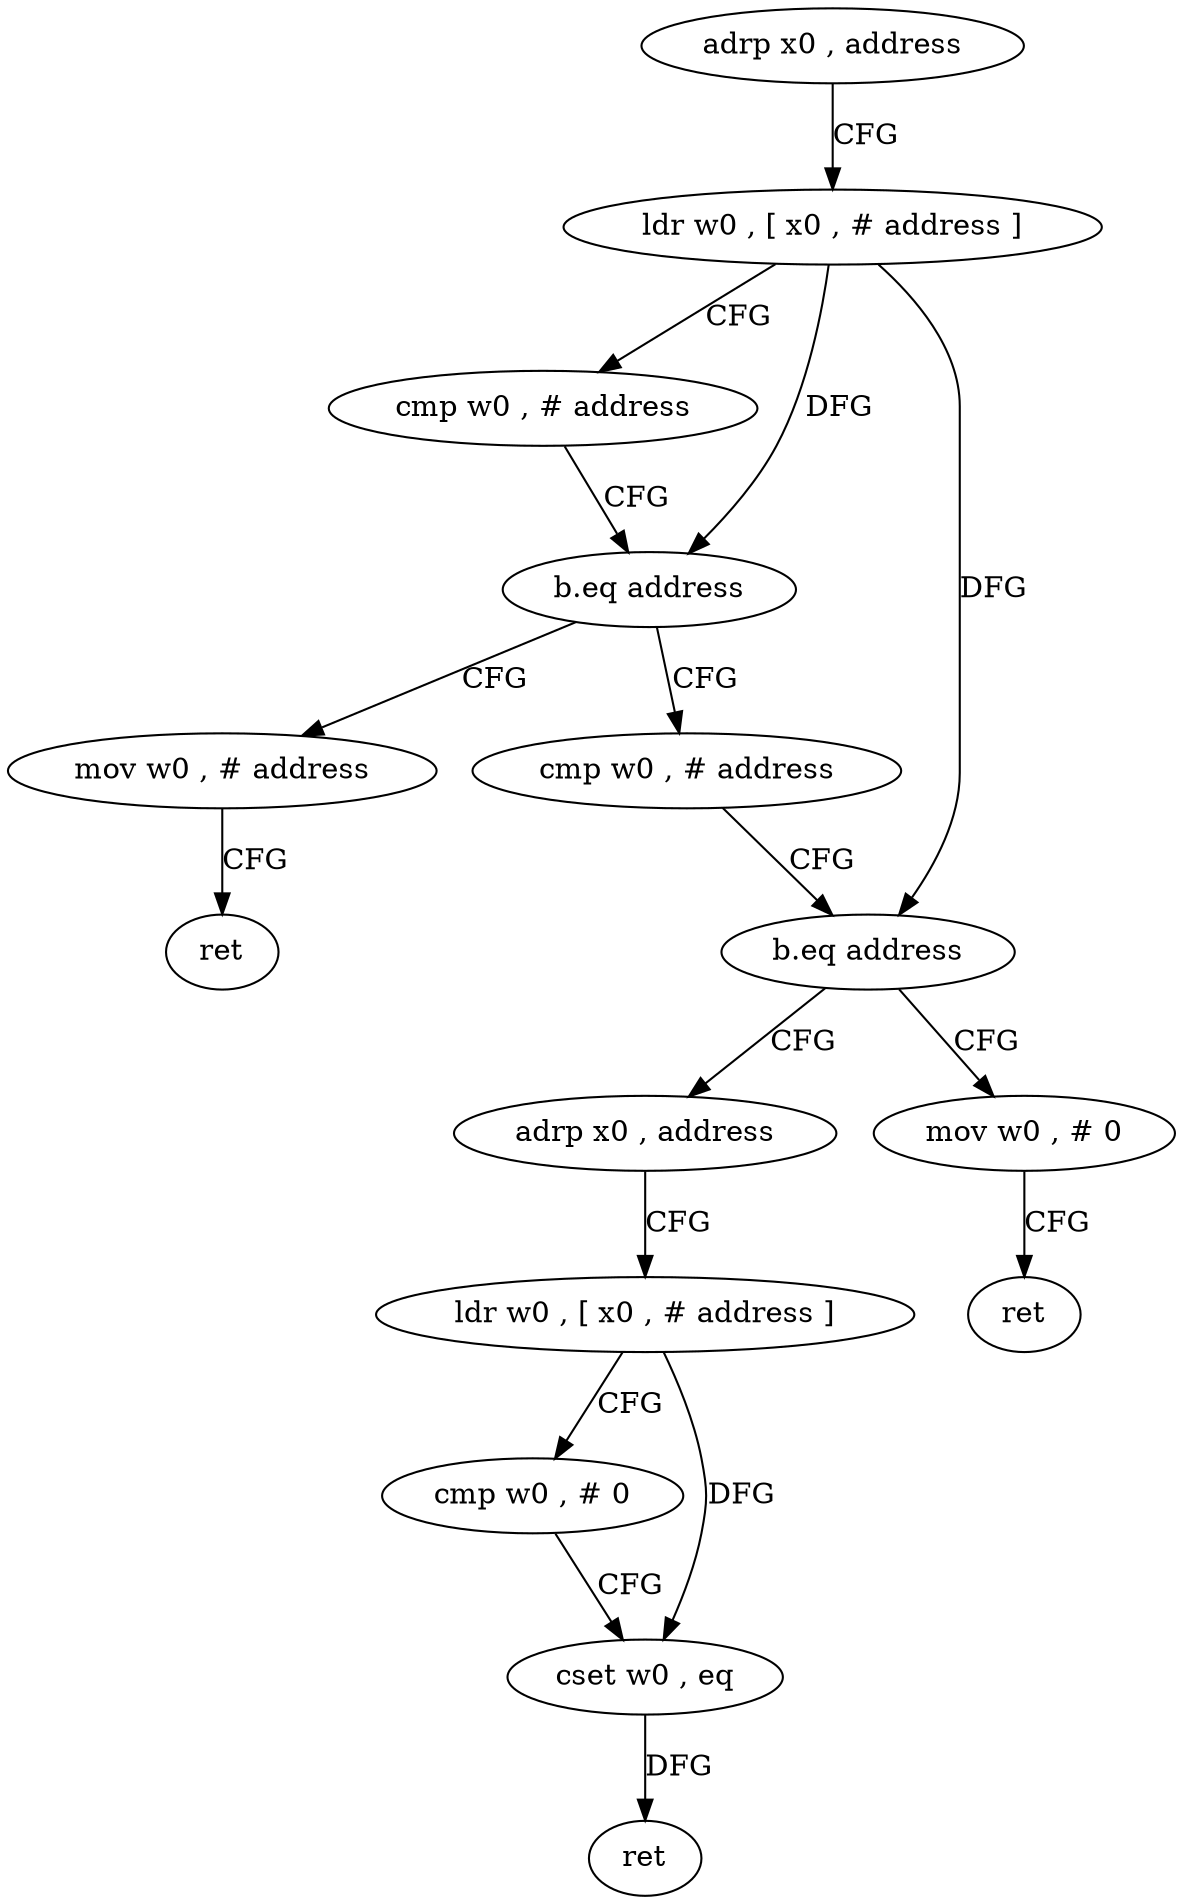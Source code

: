 digraph "func" {
"4232156" [label = "adrp x0 , address" ]
"4232160" [label = "ldr w0 , [ x0 , # address ]" ]
"4232164" [label = "cmp w0 , # address" ]
"4232168" [label = "b.eq address" ]
"4232208" [label = "mov w0 , # address" ]
"4232172" [label = "cmp w0 , # address" ]
"4232212" [label = "ret" ]
"4232176" [label = "b.eq address" ]
"4232188" [label = "adrp x0 , address" ]
"4232180" [label = "mov w0 , # 0" ]
"4232192" [label = "ldr w0 , [ x0 , # address ]" ]
"4232196" [label = "cmp w0 , # 0" ]
"4232200" [label = "cset w0 , eq" ]
"4232204" [label = "ret" ]
"4232184" [label = "ret" ]
"4232156" -> "4232160" [ label = "CFG" ]
"4232160" -> "4232164" [ label = "CFG" ]
"4232160" -> "4232168" [ label = "DFG" ]
"4232160" -> "4232176" [ label = "DFG" ]
"4232164" -> "4232168" [ label = "CFG" ]
"4232168" -> "4232208" [ label = "CFG" ]
"4232168" -> "4232172" [ label = "CFG" ]
"4232208" -> "4232212" [ label = "CFG" ]
"4232172" -> "4232176" [ label = "CFG" ]
"4232176" -> "4232188" [ label = "CFG" ]
"4232176" -> "4232180" [ label = "CFG" ]
"4232188" -> "4232192" [ label = "CFG" ]
"4232180" -> "4232184" [ label = "CFG" ]
"4232192" -> "4232196" [ label = "CFG" ]
"4232192" -> "4232200" [ label = "DFG" ]
"4232196" -> "4232200" [ label = "CFG" ]
"4232200" -> "4232204" [ label = "DFG" ]
}
